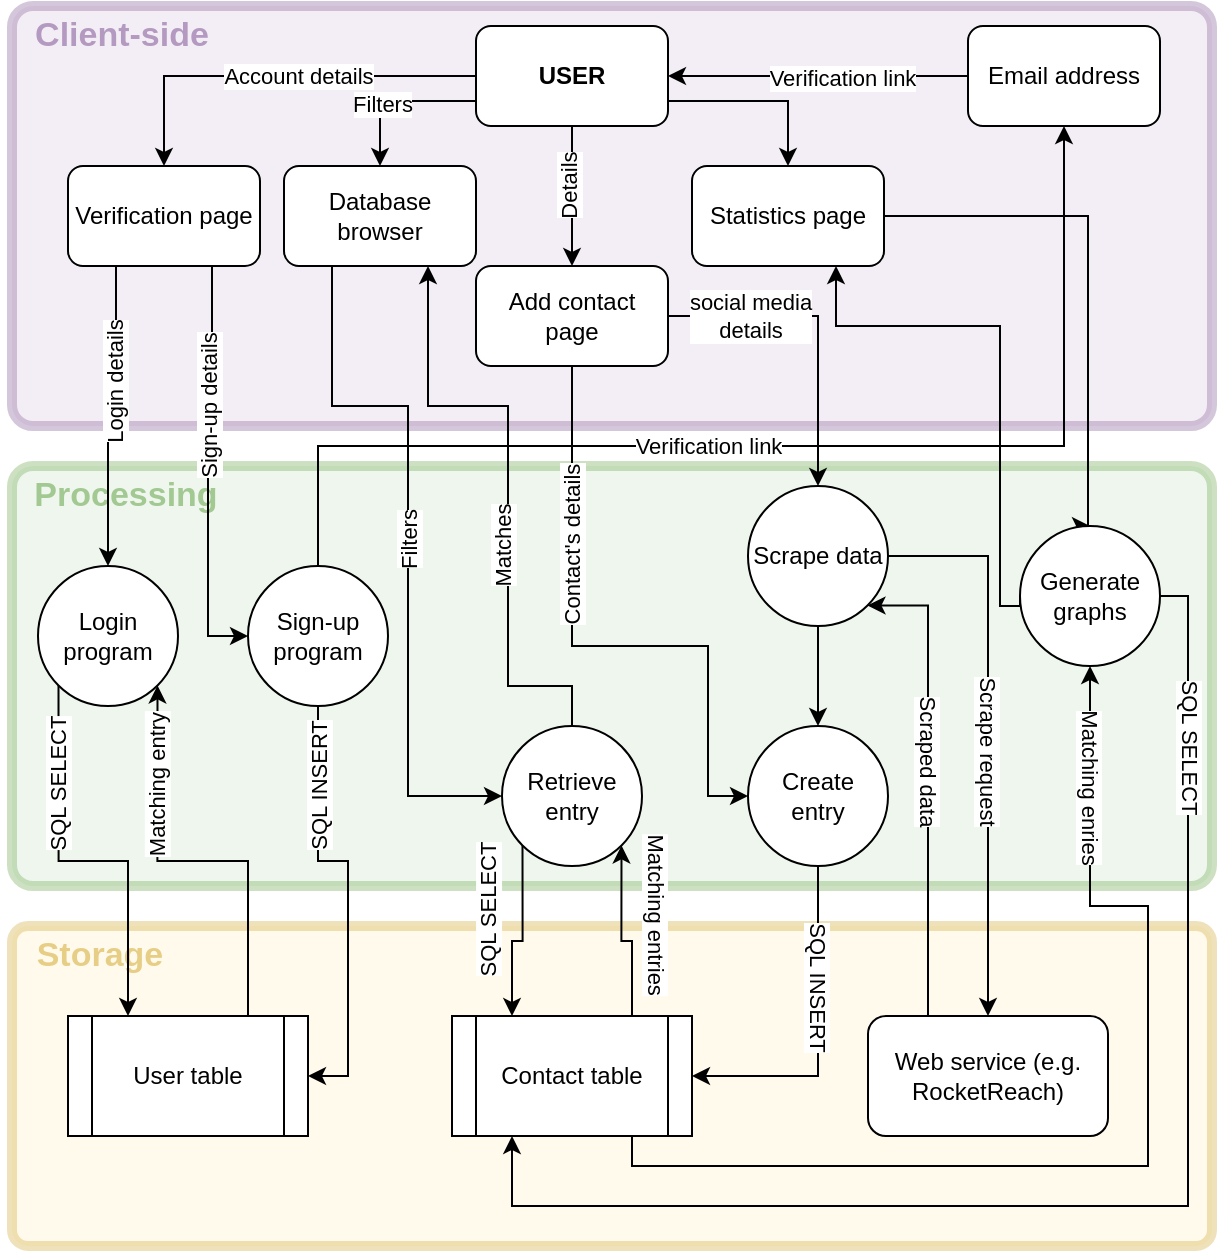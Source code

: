 <mxfile version="21.4.0" type="github">
  <diagram name="Page-1" id="DdxZA5GexF_VP8a_7yuy">
    <mxGraphModel dx="1434" dy="788" grid="1" gridSize="10" guides="1" tooltips="1" connect="1" arrows="1" fold="1" page="1" pageScale="1" pageWidth="827" pageHeight="1169" math="0" shadow="0">
      <root>
        <mxCell id="0" />
        <mxCell id="1" parent="0" />
        <mxCell id="scGVtARDGO441qJ0OcvR-37" value="Storage" style="text;html=1;strokeColor=none;fillColor=none;align=center;verticalAlign=middle;whiteSpace=wrap;rounded=0;fontFamily=Helvetica;fontStyle=1;fontColor=#d6b656;fontSize=17;" parent="1" vertex="1">
          <mxGeometry x="110" y="510" width="100" height="30" as="geometry" />
        </mxCell>
        <mxCell id="scGVtARDGO441qJ0OcvR-36" value="" style="rounded=1;whiteSpace=wrap;html=1;fillColor=#fff2cc;fillStyle=auto;opacity=40;strokeColor=#d6b656;strokeWidth=5;perimeterSpacing=0;arcSize=5;" parent="1" vertex="1">
          <mxGeometry x="116" y="510" width="600" height="160" as="geometry" />
        </mxCell>
        <mxCell id="scGVtARDGO441qJ0OcvR-6" value="Processing" style="text;html=1;strokeColor=none;fillColor=none;align=center;verticalAlign=middle;whiteSpace=wrap;rounded=0;fontFamily=Helvetica;fontStyle=1;fontColor=#82b366;fontSize=17;" parent="1" vertex="1">
          <mxGeometry x="123" y="280" width="100" height="30" as="geometry" />
        </mxCell>
        <mxCell id="scGVtARDGO441qJ0OcvR-5" value="" style="rounded=1;whiteSpace=wrap;html=1;fillColor=#d5e8d4;fillStyle=auto;opacity=40;strokeColor=#82B366;strokeWidth=5;perimeterSpacing=0;arcSize=5;" parent="1" vertex="1">
          <mxGeometry x="116" y="280" width="600" height="210" as="geometry" />
        </mxCell>
        <mxCell id="scGVtARDGO441qJ0OcvR-3" value="Client-side" style="text;html=1;strokeColor=none;fillColor=none;align=center;verticalAlign=middle;whiteSpace=wrap;rounded=0;fontFamily=Helvetica;fontStyle=1;fontColor=#9673a6;fontSize=17;" parent="1" vertex="1">
          <mxGeometry x="121" y="50" width="100" height="30" as="geometry" />
        </mxCell>
        <mxCell id="scGVtARDGO441qJ0OcvR-1" value="" style="rounded=1;whiteSpace=wrap;html=1;fillColor=#e1d5e7;fillStyle=auto;opacity=40;strokeColor=#9673A6;gradientColor=none;strokeWidth=5;perimeterSpacing=0;arcSize=5;" parent="1" vertex="1">
          <mxGeometry x="116" y="50" width="600" height="210" as="geometry" />
        </mxCell>
        <mxCell id="scGVtARDGO441qJ0OcvR-12" style="edgeStyle=orthogonalEdgeStyle;rounded=0;orthogonalLoop=1;jettySize=auto;html=1;exitX=0;exitY=0.5;exitDx=0;exitDy=0;entryX=0.5;entryY=0;entryDx=0;entryDy=0;" parent="1" source="scGVtARDGO441qJ0OcvR-4" target="scGVtARDGO441qJ0OcvR-7" edge="1">
          <mxGeometry relative="1" as="geometry" />
        </mxCell>
        <mxCell id="scGVtARDGO441qJ0OcvR-16" value="Account details" style="edgeLabel;html=1;align=center;verticalAlign=middle;resizable=0;points=[];" parent="scGVtARDGO441qJ0OcvR-12" vertex="1" connectable="0">
          <mxGeometry x="-0.114" relative="1" as="geometry">
            <mxPoint as="offset" />
          </mxGeometry>
        </mxCell>
        <mxCell id="scGVtARDGO441qJ0OcvR-27" style="edgeStyle=orthogonalEdgeStyle;rounded=0;orthogonalLoop=1;jettySize=auto;html=1;exitX=0;exitY=0.75;exitDx=0;exitDy=0;entryX=0.5;entryY=0;entryDx=0;entryDy=0;" parent="1" source="scGVtARDGO441qJ0OcvR-4" target="scGVtARDGO441qJ0OcvR-26" edge="1">
          <mxGeometry relative="1" as="geometry" />
        </mxCell>
        <mxCell id="scGVtARDGO441qJ0OcvR-28" value="Filters" style="edgeLabel;html=1;align=center;verticalAlign=middle;resizable=0;points=[];" parent="scGVtARDGO441qJ0OcvR-27" vertex="1" connectable="0">
          <mxGeometry x="0.182" y="1" relative="1" as="geometry">
            <mxPoint as="offset" />
          </mxGeometry>
        </mxCell>
        <mxCell id="r--svfkuLO-Cxs6bafeG-12" style="edgeStyle=orthogonalEdgeStyle;rounded=0;orthogonalLoop=1;jettySize=auto;html=1;exitX=0.5;exitY=1;exitDx=0;exitDy=0;entryX=0.5;entryY=0;entryDx=0;entryDy=0;" parent="1" source="scGVtARDGO441qJ0OcvR-4" target="scGVtARDGO441qJ0OcvR-35" edge="1">
          <mxGeometry relative="1" as="geometry" />
        </mxCell>
        <mxCell id="xZPXGxTYQYcIRegJXseu-11" style="edgeStyle=orthogonalEdgeStyle;rounded=0;orthogonalLoop=1;jettySize=auto;html=1;exitX=1;exitY=0.75;exitDx=0;exitDy=0;entryX=0.5;entryY=0;entryDx=0;entryDy=0;" edge="1" parent="1" source="scGVtARDGO441qJ0OcvR-4" target="xZPXGxTYQYcIRegJXseu-10">
          <mxGeometry relative="1" as="geometry" />
        </mxCell>
        <mxCell id="scGVtARDGO441qJ0OcvR-4" value="&lt;b&gt;USER&lt;/b&gt;" style="rounded=1;whiteSpace=wrap;html=1;" parent="1" vertex="1">
          <mxGeometry x="348" y="60" width="96" height="50" as="geometry" />
        </mxCell>
        <mxCell id="scGVtARDGO441qJ0OcvR-20" style="edgeStyle=orthogonalEdgeStyle;rounded=0;orthogonalLoop=1;jettySize=auto;html=1;exitX=0.25;exitY=1;exitDx=0;exitDy=0;" parent="1" source="scGVtARDGO441qJ0OcvR-7" target="scGVtARDGO441qJ0OcvR-18" edge="1">
          <mxGeometry relative="1" as="geometry" />
        </mxCell>
        <mxCell id="scGVtARDGO441qJ0OcvR-22" value="Login details" style="edgeLabel;html=1;align=center;verticalAlign=middle;resizable=0;points=[];rotation=270;" parent="scGVtARDGO441qJ0OcvR-20" vertex="1" connectable="0">
          <mxGeometry x="-0.247" y="-1" relative="1" as="geometry">
            <mxPoint as="offset" />
          </mxGeometry>
        </mxCell>
        <mxCell id="scGVtARDGO441qJ0OcvR-21" style="edgeStyle=orthogonalEdgeStyle;rounded=0;orthogonalLoop=1;jettySize=auto;html=1;exitX=0.75;exitY=1;exitDx=0;exitDy=0;entryX=0;entryY=0.5;entryDx=0;entryDy=0;" parent="1" source="scGVtARDGO441qJ0OcvR-7" target="scGVtARDGO441qJ0OcvR-19" edge="1">
          <mxGeometry relative="1" as="geometry" />
        </mxCell>
        <mxCell id="scGVtARDGO441qJ0OcvR-23" value="Sign-up details" style="edgeLabel;html=1;align=center;verticalAlign=middle;resizable=0;points=[];rotation=270;" parent="scGVtARDGO441qJ0OcvR-21" vertex="1" connectable="0">
          <mxGeometry x="-0.478" y="1" relative="1" as="geometry">
            <mxPoint x="-3" y="16" as="offset" />
          </mxGeometry>
        </mxCell>
        <mxCell id="scGVtARDGO441qJ0OcvR-7" value="Verification page" style="rounded=1;whiteSpace=wrap;html=1;" parent="1" vertex="1">
          <mxGeometry x="144" y="130" width="96" height="50" as="geometry" />
        </mxCell>
        <mxCell id="scGVtARDGO441qJ0OcvR-13" style="edgeStyle=orthogonalEdgeStyle;rounded=0;orthogonalLoop=1;jettySize=auto;html=1;exitX=0;exitY=0.5;exitDx=0;exitDy=0;" parent="1" source="scGVtARDGO441qJ0OcvR-8" target="scGVtARDGO441qJ0OcvR-4" edge="1">
          <mxGeometry relative="1" as="geometry" />
        </mxCell>
        <mxCell id="scGVtARDGO441qJ0OcvR-17" value="Verification link" style="edgeLabel;html=1;align=center;verticalAlign=middle;resizable=0;points=[];" parent="scGVtARDGO441qJ0OcvR-13" vertex="1" connectable="0">
          <mxGeometry x="-0.16" y="1" relative="1" as="geometry">
            <mxPoint as="offset" />
          </mxGeometry>
        </mxCell>
        <mxCell id="scGVtARDGO441qJ0OcvR-8" value="Email address" style="rounded=1;whiteSpace=wrap;html=1;" parent="1" vertex="1">
          <mxGeometry x="594" y="60" width="96" height="50" as="geometry" />
        </mxCell>
        <mxCell id="r--svfkuLO-Cxs6bafeG-15" style="edgeStyle=orthogonalEdgeStyle;rounded=0;orthogonalLoop=1;jettySize=auto;html=1;exitX=0;exitY=1;exitDx=0;exitDy=0;entryX=0.25;entryY=0;entryDx=0;entryDy=0;" parent="1" source="scGVtARDGO441qJ0OcvR-18" target="r--svfkuLO-Cxs6bafeG-1" edge="1">
          <mxGeometry relative="1" as="geometry" />
        </mxCell>
        <mxCell id="r--svfkuLO-Cxs6bafeG-17" value="SQL SELECT" style="edgeLabel;html=1;align=center;verticalAlign=middle;resizable=0;points=[];rotation=270;" parent="r--svfkuLO-Cxs6bafeG-15" vertex="1" connectable="0">
          <mxGeometry x="-0.401" relative="1" as="geometry">
            <mxPoint y="-10" as="offset" />
          </mxGeometry>
        </mxCell>
        <mxCell id="scGVtARDGO441qJ0OcvR-18" value="Login program" style="ellipse;whiteSpace=wrap;html=1;aspect=fixed;" parent="1" vertex="1">
          <mxGeometry x="129" y="330" width="70" height="70" as="geometry" />
        </mxCell>
        <mxCell id="scGVtARDGO441qJ0OcvR-24" style="edgeStyle=orthogonalEdgeStyle;rounded=0;orthogonalLoop=1;jettySize=auto;html=1;exitX=0.5;exitY=0;exitDx=0;exitDy=0;entryX=0.5;entryY=1;entryDx=0;entryDy=0;" parent="1" source="scGVtARDGO441qJ0OcvR-19" target="scGVtARDGO441qJ0OcvR-8" edge="1">
          <mxGeometry relative="1" as="geometry">
            <Array as="points">
              <mxPoint x="269" y="270" />
              <mxPoint x="642" y="270" />
            </Array>
          </mxGeometry>
        </mxCell>
        <mxCell id="xZPXGxTYQYcIRegJXseu-9" value="Details" style="edgeLabel;html=1;align=center;verticalAlign=middle;resizable=0;points=[];rotation=270;" vertex="1" connectable="0" parent="scGVtARDGO441qJ0OcvR-24">
          <mxGeometry x="0.781" y="-2" relative="1" as="geometry">
            <mxPoint x="-250" y="-35" as="offset" />
          </mxGeometry>
        </mxCell>
        <mxCell id="scGVtARDGO441qJ0OcvR-25" value="Verification link" style="edgeLabel;html=1;align=center;verticalAlign=middle;resizable=0;points=[];" parent="scGVtARDGO441qJ0OcvR-24" vertex="1" connectable="0">
          <mxGeometry x="-0.265" y="-2" relative="1" as="geometry">
            <mxPoint x="37" y="-2" as="offset" />
          </mxGeometry>
        </mxCell>
        <mxCell id="xZPXGxTYQYcIRegJXseu-31" style="edgeStyle=orthogonalEdgeStyle;rounded=0;orthogonalLoop=1;jettySize=auto;html=1;exitX=0.5;exitY=1;exitDx=0;exitDy=0;entryX=1;entryY=0.5;entryDx=0;entryDy=0;" edge="1" parent="1" source="scGVtARDGO441qJ0OcvR-19" target="r--svfkuLO-Cxs6bafeG-1">
          <mxGeometry relative="1" as="geometry" />
        </mxCell>
        <mxCell id="xZPXGxTYQYcIRegJXseu-32" value="SQL INSERT" style="edgeLabel;html=1;align=center;verticalAlign=middle;resizable=0;points=[];rotation=270;" vertex="1" connectable="0" parent="xZPXGxTYQYcIRegJXseu-31">
          <mxGeometry x="-0.764" y="2" relative="1" as="geometry">
            <mxPoint x="-2" y="14" as="offset" />
          </mxGeometry>
        </mxCell>
        <mxCell id="scGVtARDGO441qJ0OcvR-19" value="Sign-up program" style="ellipse;whiteSpace=wrap;html=1;aspect=fixed;" parent="1" vertex="1">
          <mxGeometry x="234" y="330" width="70" height="70" as="geometry" />
        </mxCell>
        <mxCell id="scGVtARDGO441qJ0OcvR-38" style="edgeStyle=orthogonalEdgeStyle;rounded=0;orthogonalLoop=1;jettySize=auto;html=1;exitX=0.25;exitY=1;exitDx=0;exitDy=0;entryX=0;entryY=0.5;entryDx=0;entryDy=0;" parent="1" source="scGVtARDGO441qJ0OcvR-26" target="scGVtARDGO441qJ0OcvR-31" edge="1">
          <mxGeometry relative="1" as="geometry">
            <Array as="points">
              <mxPoint x="276" y="250" />
              <mxPoint x="314" y="250" />
              <mxPoint x="314" y="445" />
            </Array>
          </mxGeometry>
        </mxCell>
        <mxCell id="r--svfkuLO-Cxs6bafeG-13" value="Filters" style="edgeLabel;html=1;align=center;verticalAlign=middle;resizable=0;points=[];rotation=270;" parent="scGVtARDGO441qJ0OcvR-38" vertex="1" connectable="0">
          <mxGeometry x="0.001" relative="1" as="geometry">
            <mxPoint as="offset" />
          </mxGeometry>
        </mxCell>
        <mxCell id="scGVtARDGO441qJ0OcvR-26" value="Database browser" style="rounded=1;whiteSpace=wrap;html=1;" parent="1" vertex="1">
          <mxGeometry x="252" y="130" width="96" height="50" as="geometry" />
        </mxCell>
        <mxCell id="r--svfkuLO-Cxs6bafeG-8" style="edgeStyle=orthogonalEdgeStyle;rounded=0;orthogonalLoop=1;jettySize=auto;html=1;exitX=0;exitY=1;exitDx=0;exitDy=0;entryX=0.25;entryY=0;entryDx=0;entryDy=0;" parent="1" source="scGVtARDGO441qJ0OcvR-31" target="r--svfkuLO-Cxs6bafeG-2" edge="1">
          <mxGeometry relative="1" as="geometry" />
        </mxCell>
        <mxCell id="r--svfkuLO-Cxs6bafeG-9" value="SQL SELECT" style="edgeLabel;html=1;align=center;verticalAlign=middle;resizable=0;points=[];rotation=270;" parent="r--svfkuLO-Cxs6bafeG-8" vertex="1" connectable="0">
          <mxGeometry x="-0.27" y="-1" relative="1" as="geometry">
            <mxPoint x="-16" as="offset" />
          </mxGeometry>
        </mxCell>
        <mxCell id="r--svfkuLO-Cxs6bafeG-11" style="edgeStyle=orthogonalEdgeStyle;rounded=0;orthogonalLoop=1;jettySize=auto;html=1;exitX=0.5;exitY=0;exitDx=0;exitDy=0;entryX=0.75;entryY=1;entryDx=0;entryDy=0;" parent="1" source="scGVtARDGO441qJ0OcvR-31" target="scGVtARDGO441qJ0OcvR-26" edge="1">
          <mxGeometry relative="1" as="geometry">
            <Array as="points">
              <mxPoint x="396" y="390" />
              <mxPoint x="364" y="390" />
              <mxPoint x="364" y="250" />
              <mxPoint x="324" y="250" />
            </Array>
          </mxGeometry>
        </mxCell>
        <mxCell id="r--svfkuLO-Cxs6bafeG-14" value="Matches" style="edgeLabel;html=1;align=center;verticalAlign=middle;resizable=0;points=[];rotation=270;" parent="r--svfkuLO-Cxs6bafeG-11" vertex="1" connectable="0">
          <mxGeometry x="-0.107" relative="1" as="geometry">
            <mxPoint x="-3" y="13" as="offset" />
          </mxGeometry>
        </mxCell>
        <mxCell id="scGVtARDGO441qJ0OcvR-31" value="Retrieve entry" style="ellipse;whiteSpace=wrap;html=1;aspect=fixed;" parent="1" vertex="1">
          <mxGeometry x="361" y="410" width="70" height="70" as="geometry" />
        </mxCell>
        <mxCell id="xZPXGxTYQYcIRegJXseu-2" style="edgeStyle=orthogonalEdgeStyle;rounded=0;orthogonalLoop=1;jettySize=auto;html=1;exitX=0.5;exitY=1;exitDx=0;exitDy=0;entryX=0;entryY=0.5;entryDx=0;entryDy=0;" edge="1" parent="1" source="scGVtARDGO441qJ0OcvR-35" target="xZPXGxTYQYcIRegJXseu-1">
          <mxGeometry relative="1" as="geometry">
            <Array as="points">
              <mxPoint x="396" y="370" />
              <mxPoint x="464" y="370" />
              <mxPoint x="464" y="445" />
            </Array>
          </mxGeometry>
        </mxCell>
        <mxCell id="xZPXGxTYQYcIRegJXseu-4" value="Contact&#39;s details" style="edgeLabel;html=1;align=center;verticalAlign=middle;resizable=0;points=[];rotation=270;" vertex="1" connectable="0" parent="xZPXGxTYQYcIRegJXseu-2">
          <mxGeometry x="0.364" y="-2" relative="1" as="geometry">
            <mxPoint x="-67" y="-52" as="offset" />
          </mxGeometry>
        </mxCell>
        <mxCell id="scGVtARDGO441qJ0OcvR-35" value="Add contact&lt;br&gt;page" style="rounded=1;whiteSpace=wrap;html=1;" parent="1" vertex="1">
          <mxGeometry x="348" y="180" width="96" height="50" as="geometry" />
        </mxCell>
        <mxCell id="r--svfkuLO-Cxs6bafeG-16" style="edgeStyle=orthogonalEdgeStyle;rounded=0;orthogonalLoop=1;jettySize=auto;html=1;exitX=0.75;exitY=0;exitDx=0;exitDy=0;entryX=1;entryY=1;entryDx=0;entryDy=0;" parent="1" source="r--svfkuLO-Cxs6bafeG-1" target="scGVtARDGO441qJ0OcvR-18" edge="1">
          <mxGeometry relative="1" as="geometry" />
        </mxCell>
        <mxCell id="r--svfkuLO-Cxs6bafeG-18" value="Matching entry" style="edgeLabel;html=1;align=center;verticalAlign=middle;resizable=0;points=[];rotation=270;" parent="r--svfkuLO-Cxs6bafeG-16" vertex="1" connectable="0">
          <mxGeometry x="0.437" y="1" relative="1" as="geometry">
            <mxPoint y="-9" as="offset" />
          </mxGeometry>
        </mxCell>
        <mxCell id="r--svfkuLO-Cxs6bafeG-1" value="User table" style="shape=process;whiteSpace=wrap;html=1;backgroundOutline=1;" parent="1" vertex="1">
          <mxGeometry x="144" y="555" width="120" height="60" as="geometry" />
        </mxCell>
        <mxCell id="r--svfkuLO-Cxs6bafeG-7" style="edgeStyle=orthogonalEdgeStyle;rounded=0;orthogonalLoop=1;jettySize=auto;html=1;exitX=0.75;exitY=0;exitDx=0;exitDy=0;entryX=1;entryY=1;entryDx=0;entryDy=0;" parent="1" source="r--svfkuLO-Cxs6bafeG-2" target="scGVtARDGO441qJ0OcvR-31" edge="1">
          <mxGeometry relative="1" as="geometry" />
        </mxCell>
        <mxCell id="r--svfkuLO-Cxs6bafeG-10" value="Matching entries" style="edgeLabel;html=1;align=center;verticalAlign=middle;resizable=0;points=[];rotation=90;" parent="r--svfkuLO-Cxs6bafeG-7" vertex="1" connectable="0">
          <mxGeometry x="0.239" relative="1" as="geometry">
            <mxPoint x="18" as="offset" />
          </mxGeometry>
        </mxCell>
        <mxCell id="xZPXGxTYQYcIRegJXseu-29" style="edgeStyle=orthogonalEdgeStyle;rounded=0;orthogonalLoop=1;jettySize=auto;html=1;exitX=1;exitY=0.5;exitDx=0;exitDy=0;entryX=0.25;entryY=1;entryDx=0;entryDy=0;" edge="1" parent="1" source="xZPXGxTYQYcIRegJXseu-24" target="r--svfkuLO-Cxs6bafeG-2">
          <mxGeometry relative="1" as="geometry">
            <Array as="points">
              <mxPoint x="704" y="345" />
              <mxPoint x="704" y="650" />
              <mxPoint x="366" y="650" />
            </Array>
          </mxGeometry>
        </mxCell>
        <mxCell id="xZPXGxTYQYcIRegJXseu-34" value="SQL SELECT" style="edgeLabel;html=1;align=center;verticalAlign=middle;resizable=0;points=[];rotation=90;" vertex="1" connectable="0" parent="xZPXGxTYQYcIRegJXseu-29">
          <mxGeometry x="-0.783" y="1" relative="1" as="geometry">
            <mxPoint y="14" as="offset" />
          </mxGeometry>
        </mxCell>
        <mxCell id="r--svfkuLO-Cxs6bafeG-2" value="Contact table" style="shape=process;whiteSpace=wrap;html=1;backgroundOutline=1;" parent="1" vertex="1">
          <mxGeometry x="336" y="555" width="120" height="60" as="geometry" />
        </mxCell>
        <mxCell id="xZPXGxTYQYcIRegJXseu-6" style="edgeStyle=orthogonalEdgeStyle;rounded=0;orthogonalLoop=1;jettySize=auto;html=1;exitX=0.5;exitY=1;exitDx=0;exitDy=0;entryX=1;entryY=0.5;entryDx=0;entryDy=0;" edge="1" parent="1" source="xZPXGxTYQYcIRegJXseu-1" target="r--svfkuLO-Cxs6bafeG-2">
          <mxGeometry relative="1" as="geometry" />
        </mxCell>
        <mxCell id="xZPXGxTYQYcIRegJXseu-7" value="SQL INSERT" style="edgeLabel;html=1;align=center;verticalAlign=middle;resizable=0;points=[];rotation=90;" vertex="1" connectable="0" parent="xZPXGxTYQYcIRegJXseu-6">
          <mxGeometry x="-0.571" y="-3" relative="1" as="geometry">
            <mxPoint x="3" y="24" as="offset" />
          </mxGeometry>
        </mxCell>
        <mxCell id="xZPXGxTYQYcIRegJXseu-1" value="Create&lt;br&gt;entry" style="ellipse;whiteSpace=wrap;html=1;aspect=fixed;" vertex="1" parent="1">
          <mxGeometry x="484" y="410" width="70" height="70" as="geometry" />
        </mxCell>
        <mxCell id="xZPXGxTYQYcIRegJXseu-14" style="edgeStyle=orthogonalEdgeStyle;rounded=0;orthogonalLoop=1;jettySize=auto;html=1;exitX=1;exitY=0.5;exitDx=0;exitDy=0;entryX=0.5;entryY=0;entryDx=0;entryDy=0;" edge="1" parent="1" source="scGVtARDGO441qJ0OcvR-35" target="xZPXGxTYQYcIRegJXseu-12">
          <mxGeometry relative="1" as="geometry" />
        </mxCell>
        <mxCell id="xZPXGxTYQYcIRegJXseu-23" value="social media&lt;br&gt;details" style="edgeLabel;html=1;align=center;verticalAlign=middle;resizable=0;points=[];rotation=0;" vertex="1" connectable="0" parent="xZPXGxTYQYcIRegJXseu-14">
          <mxGeometry x="-0.395" relative="1" as="geometry">
            <mxPoint x="-8" as="offset" />
          </mxGeometry>
        </mxCell>
        <mxCell id="xZPXGxTYQYcIRegJXseu-25" style="edgeStyle=orthogonalEdgeStyle;rounded=0;orthogonalLoop=1;jettySize=auto;html=1;exitX=1;exitY=0.5;exitDx=0;exitDy=0;entryX=0.5;entryY=0;entryDx=0;entryDy=0;" edge="1" parent="1" source="xZPXGxTYQYcIRegJXseu-10" target="xZPXGxTYQYcIRegJXseu-24">
          <mxGeometry relative="1" as="geometry">
            <Array as="points">
              <mxPoint x="654" y="155" />
            </Array>
          </mxGeometry>
        </mxCell>
        <mxCell id="xZPXGxTYQYcIRegJXseu-10" value="Statistics page" style="rounded=1;whiteSpace=wrap;html=1;" vertex="1" parent="1">
          <mxGeometry x="456" y="130" width="96" height="50" as="geometry" />
        </mxCell>
        <mxCell id="xZPXGxTYQYcIRegJXseu-13" style="edgeStyle=orthogonalEdgeStyle;rounded=0;orthogonalLoop=1;jettySize=auto;html=1;exitX=0.5;exitY=1;exitDx=0;exitDy=0;entryX=0.5;entryY=0;entryDx=0;entryDy=0;" edge="1" parent="1" source="xZPXGxTYQYcIRegJXseu-12" target="xZPXGxTYQYcIRegJXseu-1">
          <mxGeometry relative="1" as="geometry" />
        </mxCell>
        <mxCell id="xZPXGxTYQYcIRegJXseu-18" style="edgeStyle=orthogonalEdgeStyle;rounded=0;orthogonalLoop=1;jettySize=auto;html=1;exitX=1;exitY=0.5;exitDx=0;exitDy=0;entryX=0.5;entryY=0;entryDx=0;entryDy=0;" edge="1" parent="1" source="xZPXGxTYQYcIRegJXseu-12" target="xZPXGxTYQYcIRegJXseu-15">
          <mxGeometry relative="1" as="geometry" />
        </mxCell>
        <mxCell id="xZPXGxTYQYcIRegJXseu-21" value="Scrape request" style="edgeLabel;html=1;align=center;verticalAlign=middle;resizable=0;points=[];rotation=90;" vertex="1" connectable="0" parent="xZPXGxTYQYcIRegJXseu-18">
          <mxGeometry x="0.049" relative="1" as="geometry">
            <mxPoint as="offset" />
          </mxGeometry>
        </mxCell>
        <mxCell id="xZPXGxTYQYcIRegJXseu-12" value="Scrape data" style="ellipse;whiteSpace=wrap;html=1;aspect=fixed;" vertex="1" parent="1">
          <mxGeometry x="484" y="290" width="70" height="70" as="geometry" />
        </mxCell>
        <mxCell id="xZPXGxTYQYcIRegJXseu-20" style="edgeStyle=orthogonalEdgeStyle;rounded=0;orthogonalLoop=1;jettySize=auto;html=1;exitX=0.25;exitY=0;exitDx=0;exitDy=0;entryX=1;entryY=1;entryDx=0;entryDy=0;" edge="1" parent="1" source="xZPXGxTYQYcIRegJXseu-15" target="xZPXGxTYQYcIRegJXseu-12">
          <mxGeometry relative="1" as="geometry">
            <Array as="points">
              <mxPoint x="574" y="350" />
            </Array>
          </mxGeometry>
        </mxCell>
        <mxCell id="xZPXGxTYQYcIRegJXseu-22" value="Scraped data" style="edgeLabel;html=1;align=center;verticalAlign=middle;resizable=0;points=[];rotation=90;" vertex="1" connectable="0" parent="xZPXGxTYQYcIRegJXseu-20">
          <mxGeometry x="0.088" y="3" relative="1" as="geometry">
            <mxPoint x="3" as="offset" />
          </mxGeometry>
        </mxCell>
        <mxCell id="xZPXGxTYQYcIRegJXseu-15" value="Web service (e.g. RocketReach)" style="rounded=1;whiteSpace=wrap;html=1;" vertex="1" parent="1">
          <mxGeometry x="544" y="555" width="120" height="60" as="geometry" />
        </mxCell>
        <mxCell id="xZPXGxTYQYcIRegJXseu-26" style="edgeStyle=orthogonalEdgeStyle;rounded=0;orthogonalLoop=1;jettySize=auto;html=1;exitX=0;exitY=0.5;exitDx=0;exitDy=0;entryX=0.75;entryY=1;entryDx=0;entryDy=0;" edge="1" parent="1" source="xZPXGxTYQYcIRegJXseu-24" target="xZPXGxTYQYcIRegJXseu-10">
          <mxGeometry relative="1" as="geometry">
            <Array as="points">
              <mxPoint x="620" y="350" />
              <mxPoint x="610" y="350" />
              <mxPoint x="610" y="210" />
              <mxPoint x="528" y="210" />
            </Array>
          </mxGeometry>
        </mxCell>
        <mxCell id="xZPXGxTYQYcIRegJXseu-30" style="edgeStyle=orthogonalEdgeStyle;rounded=0;orthogonalLoop=1;jettySize=auto;html=1;exitX=0.75;exitY=1;exitDx=0;exitDy=0;entryX=0.5;entryY=1;entryDx=0;entryDy=0;" edge="1" parent="1" source="r--svfkuLO-Cxs6bafeG-2" target="xZPXGxTYQYcIRegJXseu-24">
          <mxGeometry relative="1" as="geometry">
            <Array as="points">
              <mxPoint x="426" y="630" />
              <mxPoint x="684" y="630" />
              <mxPoint x="684" y="500" />
              <mxPoint x="655" y="500" />
            </Array>
          </mxGeometry>
        </mxCell>
        <mxCell id="xZPXGxTYQYcIRegJXseu-33" value="Matching enries" style="edgeLabel;html=1;align=center;verticalAlign=middle;resizable=0;points=[];rotation=90;" vertex="1" connectable="0" parent="xZPXGxTYQYcIRegJXseu-30">
          <mxGeometry x="0.862" y="2" relative="1" as="geometry">
            <mxPoint x="2" y="22" as="offset" />
          </mxGeometry>
        </mxCell>
        <mxCell id="xZPXGxTYQYcIRegJXseu-24" value="Generate graphs" style="ellipse;whiteSpace=wrap;html=1;aspect=fixed;" vertex="1" parent="1">
          <mxGeometry x="620" y="310" width="70" height="70" as="geometry" />
        </mxCell>
      </root>
    </mxGraphModel>
  </diagram>
</mxfile>

